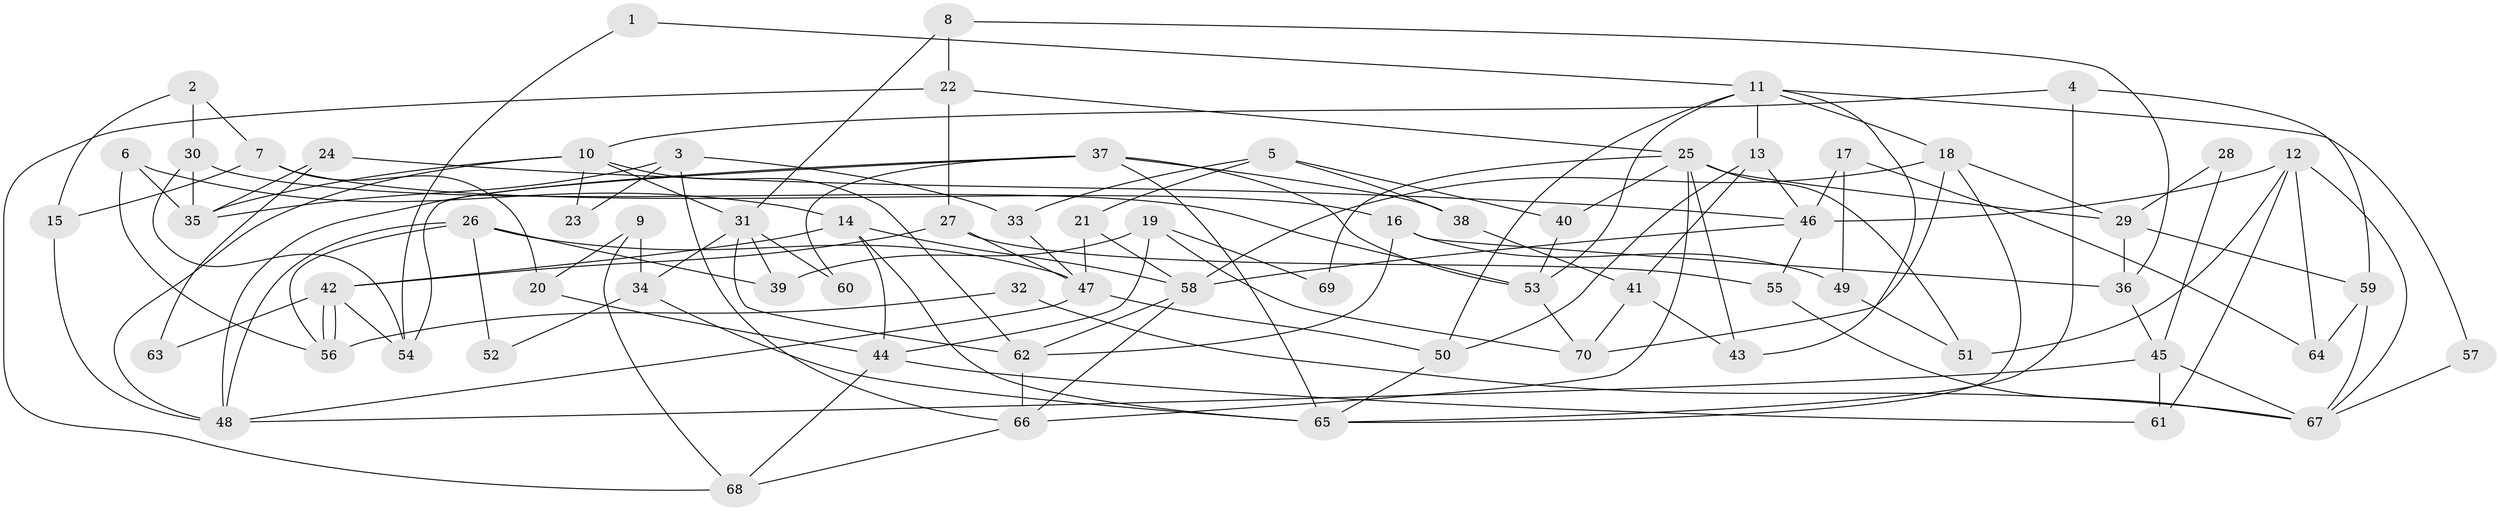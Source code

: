 // coarse degree distribution, {2: 0.09523809523809523, 3: 0.14285714285714285, 5: 0.2619047619047619, 6: 0.19047619047619047, 8: 0.09523809523809523, 4: 0.09523809523809523, 7: 0.07142857142857142, 9: 0.047619047619047616}
// Generated by graph-tools (version 1.1) at 2025/52/02/27/25 19:52:09]
// undirected, 70 vertices, 140 edges
graph export_dot {
graph [start="1"]
  node [color=gray90,style=filled];
  1;
  2;
  3;
  4;
  5;
  6;
  7;
  8;
  9;
  10;
  11;
  12;
  13;
  14;
  15;
  16;
  17;
  18;
  19;
  20;
  21;
  22;
  23;
  24;
  25;
  26;
  27;
  28;
  29;
  30;
  31;
  32;
  33;
  34;
  35;
  36;
  37;
  38;
  39;
  40;
  41;
  42;
  43;
  44;
  45;
  46;
  47;
  48;
  49;
  50;
  51;
  52;
  53;
  54;
  55;
  56;
  57;
  58;
  59;
  60;
  61;
  62;
  63;
  64;
  65;
  66;
  67;
  68;
  69;
  70;
  1 -- 54;
  1 -- 11;
  2 -- 30;
  2 -- 15;
  2 -- 7;
  3 -- 66;
  3 -- 35;
  3 -- 23;
  3 -- 33;
  4 -- 10;
  4 -- 65;
  4 -- 59;
  5 -- 38;
  5 -- 21;
  5 -- 33;
  5 -- 40;
  6 -- 35;
  6 -- 14;
  6 -- 56;
  7 -- 16;
  7 -- 15;
  7 -- 20;
  8 -- 22;
  8 -- 31;
  8 -- 36;
  9 -- 20;
  9 -- 68;
  9 -- 34;
  10 -- 48;
  10 -- 62;
  10 -- 23;
  10 -- 31;
  10 -- 35;
  11 -- 53;
  11 -- 18;
  11 -- 13;
  11 -- 43;
  11 -- 50;
  11 -- 57;
  12 -- 46;
  12 -- 67;
  12 -- 51;
  12 -- 61;
  12 -- 64;
  13 -- 50;
  13 -- 41;
  13 -- 46;
  14 -- 58;
  14 -- 65;
  14 -- 42;
  14 -- 44;
  15 -- 48;
  16 -- 62;
  16 -- 49;
  16 -- 36;
  17 -- 64;
  17 -- 46;
  17 -- 49;
  18 -- 65;
  18 -- 58;
  18 -- 29;
  18 -- 70;
  19 -- 70;
  19 -- 44;
  19 -- 39;
  19 -- 69;
  20 -- 44;
  21 -- 47;
  21 -- 58;
  22 -- 27;
  22 -- 25;
  22 -- 68;
  24 -- 35;
  24 -- 46;
  24 -- 63;
  25 -- 66;
  25 -- 29;
  25 -- 40;
  25 -- 43;
  25 -- 51;
  25 -- 69;
  26 -- 47;
  26 -- 56;
  26 -- 39;
  26 -- 48;
  26 -- 52;
  27 -- 42;
  27 -- 47;
  27 -- 55;
  28 -- 29;
  28 -- 45;
  29 -- 36;
  29 -- 59;
  30 -- 54;
  30 -- 53;
  30 -- 35;
  31 -- 39;
  31 -- 34;
  31 -- 60;
  31 -- 62;
  32 -- 67;
  32 -- 56;
  33 -- 47;
  34 -- 52;
  34 -- 65;
  36 -- 45;
  37 -- 48;
  37 -- 53;
  37 -- 38;
  37 -- 54;
  37 -- 60;
  37 -- 65;
  38 -- 41;
  40 -- 53;
  41 -- 43;
  41 -- 70;
  42 -- 56;
  42 -- 56;
  42 -- 54;
  42 -- 63;
  44 -- 61;
  44 -- 68;
  45 -- 48;
  45 -- 61;
  45 -- 67;
  46 -- 55;
  46 -- 58;
  47 -- 50;
  47 -- 48;
  49 -- 51;
  50 -- 65;
  53 -- 70;
  55 -- 67;
  57 -- 67;
  58 -- 62;
  58 -- 66;
  59 -- 64;
  59 -- 67;
  62 -- 66;
  66 -- 68;
}
